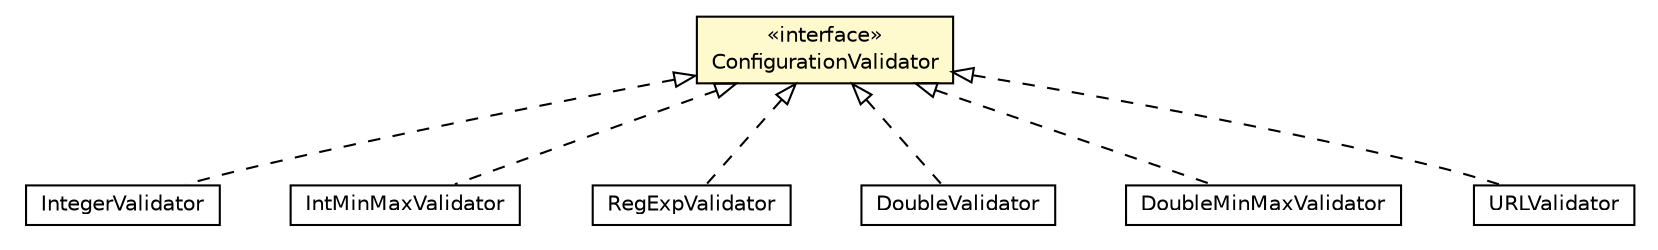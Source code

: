 #!/usr/local/bin/dot
#
# Class diagram 
# Generated by UMLGraph version R5_6-24-gf6e263 (http://www.umlgraph.org/)
#

digraph G {
	edge [fontname="Helvetica",fontsize=10,labelfontname="Helvetica",labelfontsize=10];
	node [fontname="Helvetica",fontsize=10,shape=plaintext];
	nodesep=0.25;
	ranksep=0.5;
	// org.universAAL.ucc.configuration.model.interfaces.ConfigurationValidator
	c45881 [label=<<table title="org.universAAL.ucc.configuration.model.interfaces.ConfigurationValidator" border="0" cellborder="1" cellspacing="0" cellpadding="2" port="p" bgcolor="lemonChiffon" href="./ConfigurationValidator.html">
		<tr><td><table border="0" cellspacing="0" cellpadding="1">
<tr><td align="center" balign="center"> &#171;interface&#187; </td></tr>
<tr><td align="center" balign="center"> ConfigurationValidator </td></tr>
		</table></td></tr>
		</table>>, URL="./ConfigurationValidator.html", fontname="Helvetica", fontcolor="black", fontsize=10.0];
	// org.universAAL.ucc.configuration.model.validators.IntegerValidator
	c45884 [label=<<table title="org.universAAL.ucc.configuration.model.validators.IntegerValidator" border="0" cellborder="1" cellspacing="0" cellpadding="2" port="p" href="../validators/IntegerValidator.html">
		<tr><td><table border="0" cellspacing="0" cellpadding="1">
<tr><td align="center" balign="center"> IntegerValidator </td></tr>
		</table></td></tr>
		</table>>, URL="../validators/IntegerValidator.html", fontname="Helvetica", fontcolor="black", fontsize=10.0];
	// org.universAAL.ucc.configuration.model.validators.IntMinMaxValidator
	c45885 [label=<<table title="org.universAAL.ucc.configuration.model.validators.IntMinMaxValidator" border="0" cellborder="1" cellspacing="0" cellpadding="2" port="p" href="../validators/IntMinMaxValidator.html">
		<tr><td><table border="0" cellspacing="0" cellpadding="1">
<tr><td align="center" balign="center"> IntMinMaxValidator </td></tr>
		</table></td></tr>
		</table>>, URL="../validators/IntMinMaxValidator.html", fontname="Helvetica", fontcolor="black", fontsize=10.0];
	// org.universAAL.ucc.configuration.model.validators.RegExpValidator
	c45886 [label=<<table title="org.universAAL.ucc.configuration.model.validators.RegExpValidator" border="0" cellborder="1" cellspacing="0" cellpadding="2" port="p" href="../validators/RegExpValidator.html">
		<tr><td><table border="0" cellspacing="0" cellpadding="1">
<tr><td align="center" balign="center"> RegExpValidator </td></tr>
		</table></td></tr>
		</table>>, URL="../validators/RegExpValidator.html", fontname="Helvetica", fontcolor="black", fontsize=10.0];
	// org.universAAL.ucc.configuration.model.validators.DoubleValidator
	c45887 [label=<<table title="org.universAAL.ucc.configuration.model.validators.DoubleValidator" border="0" cellborder="1" cellspacing="0" cellpadding="2" port="p" href="../validators/DoubleValidator.html">
		<tr><td><table border="0" cellspacing="0" cellpadding="1">
<tr><td align="center" balign="center"> DoubleValidator </td></tr>
		</table></td></tr>
		</table>>, URL="../validators/DoubleValidator.html", fontname="Helvetica", fontcolor="black", fontsize=10.0];
	// org.universAAL.ucc.configuration.model.validators.DoubleMinMaxValidator
	c45888 [label=<<table title="org.universAAL.ucc.configuration.model.validators.DoubleMinMaxValidator" border="0" cellborder="1" cellspacing="0" cellpadding="2" port="p" href="../validators/DoubleMinMaxValidator.html">
		<tr><td><table border="0" cellspacing="0" cellpadding="1">
<tr><td align="center" balign="center"> DoubleMinMaxValidator </td></tr>
		</table></td></tr>
		</table>>, URL="../validators/DoubleMinMaxValidator.html", fontname="Helvetica", fontcolor="black", fontsize=10.0];
	// org.universAAL.ucc.configuration.model.validators.URLValidator
	c45889 [label=<<table title="org.universAAL.ucc.configuration.model.validators.URLValidator" border="0" cellborder="1" cellspacing="0" cellpadding="2" port="p" href="../validators/URLValidator.html">
		<tr><td><table border="0" cellspacing="0" cellpadding="1">
<tr><td align="center" balign="center"> URLValidator </td></tr>
		</table></td></tr>
		</table>>, URL="../validators/URLValidator.html", fontname="Helvetica", fontcolor="black", fontsize=10.0];
	//org.universAAL.ucc.configuration.model.validators.IntegerValidator implements org.universAAL.ucc.configuration.model.interfaces.ConfigurationValidator
	c45881:p -> c45884:p [dir=back,arrowtail=empty,style=dashed];
	//org.universAAL.ucc.configuration.model.validators.IntMinMaxValidator implements org.universAAL.ucc.configuration.model.interfaces.ConfigurationValidator
	c45881:p -> c45885:p [dir=back,arrowtail=empty,style=dashed];
	//org.universAAL.ucc.configuration.model.validators.RegExpValidator implements org.universAAL.ucc.configuration.model.interfaces.ConfigurationValidator
	c45881:p -> c45886:p [dir=back,arrowtail=empty,style=dashed];
	//org.universAAL.ucc.configuration.model.validators.DoubleValidator implements org.universAAL.ucc.configuration.model.interfaces.ConfigurationValidator
	c45881:p -> c45887:p [dir=back,arrowtail=empty,style=dashed];
	//org.universAAL.ucc.configuration.model.validators.DoubleMinMaxValidator implements org.universAAL.ucc.configuration.model.interfaces.ConfigurationValidator
	c45881:p -> c45888:p [dir=back,arrowtail=empty,style=dashed];
	//org.universAAL.ucc.configuration.model.validators.URLValidator implements org.universAAL.ucc.configuration.model.interfaces.ConfigurationValidator
	c45881:p -> c45889:p [dir=back,arrowtail=empty,style=dashed];
}

